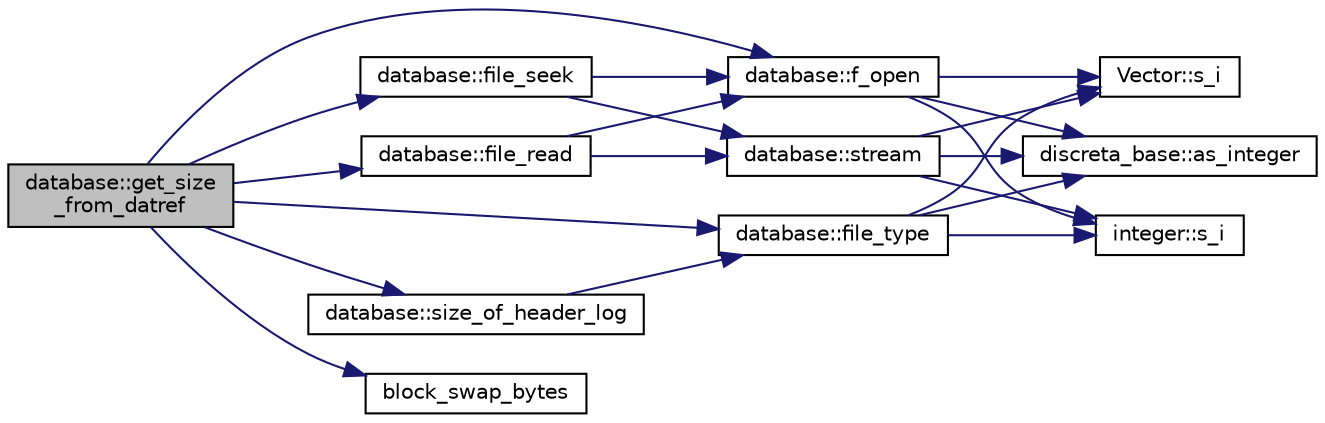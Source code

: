 digraph "database::get_size_from_datref"
{
  edge [fontname="Helvetica",fontsize="10",labelfontname="Helvetica",labelfontsize="10"];
  node [fontname="Helvetica",fontsize="10",shape=record];
  rankdir="LR";
  Node2214 [label="database::get_size\l_from_datref",height=0.2,width=0.4,color="black", fillcolor="grey75", style="filled", fontcolor="black"];
  Node2214 -> Node2215 [color="midnightblue",fontsize="10",style="solid",fontname="Helvetica"];
  Node2215 [label="database::f_open",height=0.2,width=0.4,color="black", fillcolor="white", style="filled",URL="$db/d72/classdatabase.html#a2cac52c70b09d1a6771bddab2220b3e7"];
  Node2215 -> Node2216 [color="midnightblue",fontsize="10",style="solid",fontname="Helvetica"];
  Node2216 [label="Vector::s_i",height=0.2,width=0.4,color="black", fillcolor="white", style="filled",URL="$d5/db2/class_vector.html#a1c4fe1752523df8119f70dd550244871"];
  Node2215 -> Node2217 [color="midnightblue",fontsize="10",style="solid",fontname="Helvetica"];
  Node2217 [label="discreta_base::as_integer",height=0.2,width=0.4,color="black", fillcolor="white", style="filled",URL="$d7/d71/classdiscreta__base.html#a00d7691eaf874fd283d942692fe8dd26"];
  Node2215 -> Node2218 [color="midnightblue",fontsize="10",style="solid",fontname="Helvetica"];
  Node2218 [label="integer::s_i",height=0.2,width=0.4,color="black", fillcolor="white", style="filled",URL="$d0/de5/classinteger.html#adf28e9f94d4c844adaa950deeb80b904"];
  Node2214 -> Node2219 [color="midnightblue",fontsize="10",style="solid",fontname="Helvetica"];
  Node2219 [label="database::file_type",height=0.2,width=0.4,color="black", fillcolor="white", style="filled",URL="$db/d72/classdatabase.html#a9dce80d625548b03b8317641b674cd9b"];
  Node2219 -> Node2216 [color="midnightblue",fontsize="10",style="solid",fontname="Helvetica"];
  Node2219 -> Node2217 [color="midnightblue",fontsize="10",style="solid",fontname="Helvetica"];
  Node2219 -> Node2218 [color="midnightblue",fontsize="10",style="solid",fontname="Helvetica"];
  Node2214 -> Node2220 [color="midnightblue",fontsize="10",style="solid",fontname="Helvetica"];
  Node2220 [label="database::file_seek",height=0.2,width=0.4,color="black", fillcolor="white", style="filled",URL="$db/d72/classdatabase.html#a67ff377651f4ac089241ebff60e17ed6"];
  Node2220 -> Node2215 [color="midnightblue",fontsize="10",style="solid",fontname="Helvetica"];
  Node2220 -> Node2221 [color="midnightblue",fontsize="10",style="solid",fontname="Helvetica"];
  Node2221 [label="database::stream",height=0.2,width=0.4,color="black", fillcolor="white", style="filled",URL="$db/d72/classdatabase.html#a8b91f87e7cd92b8207cbc48edde9d69e"];
  Node2221 -> Node2216 [color="midnightblue",fontsize="10",style="solid",fontname="Helvetica"];
  Node2221 -> Node2217 [color="midnightblue",fontsize="10",style="solid",fontname="Helvetica"];
  Node2221 -> Node2218 [color="midnightblue",fontsize="10",style="solid",fontname="Helvetica"];
  Node2214 -> Node2222 [color="midnightblue",fontsize="10",style="solid",fontname="Helvetica"];
  Node2222 [label="database::size_of_header_log",height=0.2,width=0.4,color="black", fillcolor="white", style="filled",URL="$db/d72/classdatabase.html#a2ed2d1231bc36e5267f6a8bac422738d"];
  Node2222 -> Node2219 [color="midnightblue",fontsize="10",style="solid",fontname="Helvetica"];
  Node2214 -> Node2223 [color="midnightblue",fontsize="10",style="solid",fontname="Helvetica"];
  Node2223 [label="database::file_read",height=0.2,width=0.4,color="black", fillcolor="white", style="filled",URL="$db/d72/classdatabase.html#ac743549af82d694be57c5a120987ed37"];
  Node2223 -> Node2215 [color="midnightblue",fontsize="10",style="solid",fontname="Helvetica"];
  Node2223 -> Node2221 [color="midnightblue",fontsize="10",style="solid",fontname="Helvetica"];
  Node2214 -> Node2224 [color="midnightblue",fontsize="10",style="solid",fontname="Helvetica"];
  Node2224 [label="block_swap_bytes",height=0.2,width=0.4,color="black", fillcolor="white", style="filled",URL="$d5/db4/io__and__os_8h.html#a55c0738dadea7a508621f4af1e9ff8f3"];
}
